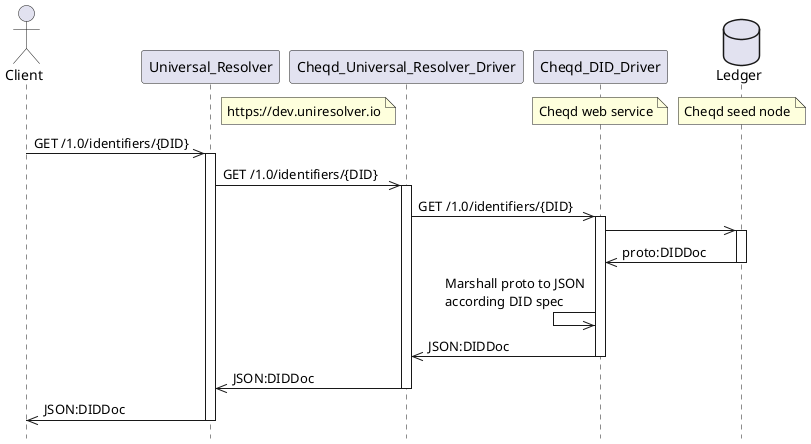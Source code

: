 @startuml
!pragma teoz true
hide footbox

actor Client
participant Universal_Resolver
participant Cheqd_Universal_Resolver_Driver
participant Cheqd_DID_Driver
database Ledger


note over Universal_Resolver, Cheqd_Universal_Resolver_Driver
    https://dev.uniresolver.io
end note

/ note over Cheqd_DID_Driver
    Cheqd web service
end note

/ note over Ledger
    Cheqd seed node
end note



Client ->>  Universal_Resolver: GET /1.0/identifiers/{DID}
Activate Universal_Resolver
Universal_Resolver ->> Cheqd_Universal_Resolver_Driver: GET /1.0/identifiers/{DID}

Activate Cheqd_Universal_Resolver_Driver
Cheqd_Universal_Resolver_Driver ->> Cheqd_DID_Driver: GET /1.0/identifiers/{DID}

Activate Cheqd_DID_Driver
Cheqd_DID_Driver ->> Ledger

Activate Ledger
Cheqd_DID_Driver <<- Ledger: proto:DIDDoc

Deactivate Ledger
Cheqd_DID_Driver <<- Cheqd_DID_Driver: Marshall proto to JSON \naccording DID spec

Cheqd_Universal_Resolver_Driver <<- Cheqd_DID_Driver: JSON:DIDDoc
Deactivate Cheqd_DID_Driver


Deactivate Ledger
Universal_Resolver <<- Cheqd_Universal_Resolver_Driver: JSON:DIDDoc
Deactivate Cheqd_Universal_Resolver_Driver

Client <<- Universal_Resolver: JSON:DIDDoc
Deactivate Universal_Resolver


@enduml
